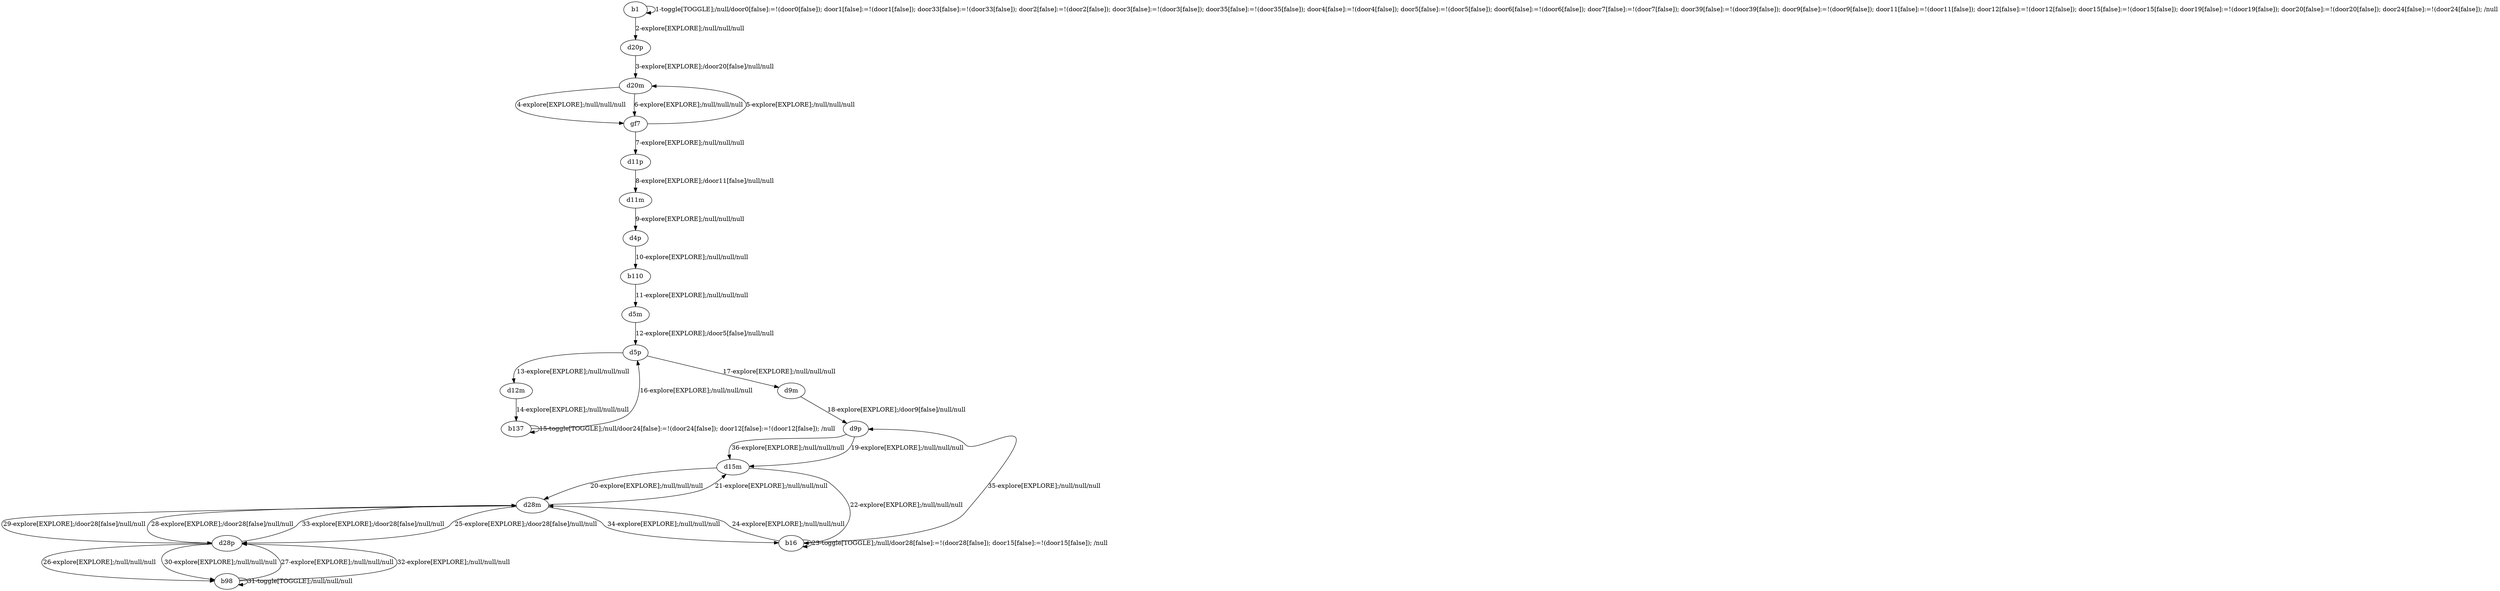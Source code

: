 # Total number of goals covered by this test: 5
# d28p --> b98
# b98 --> d28p
# b98 --> b98
# d28m --> d28p
# d28p --> d28m

digraph g {
"b1" -> "b1" [label = "1-toggle[TOGGLE];/null/door0[false]:=!(door0[false]); door1[false]:=!(door1[false]); door33[false]:=!(door33[false]); door2[false]:=!(door2[false]); door3[false]:=!(door3[false]); door35[false]:=!(door35[false]); door4[false]:=!(door4[false]); door5[false]:=!(door5[false]); door6[false]:=!(door6[false]); door7[false]:=!(door7[false]); door39[false]:=!(door39[false]); door9[false]:=!(door9[false]); door11[false]:=!(door11[false]); door12[false]:=!(door12[false]); door15[false]:=!(door15[false]); door19[false]:=!(door19[false]); door20[false]:=!(door20[false]); door24[false]:=!(door24[false]); /null"];
"b1" -> "d20p" [label = "2-explore[EXPLORE];/null/null/null"];
"d20p" -> "d20m" [label = "3-explore[EXPLORE];/door20[false]/null/null"];
"d20m" -> "gf7" [label = "4-explore[EXPLORE];/null/null/null"];
"gf7" -> "d20m" [label = "5-explore[EXPLORE];/null/null/null"];
"d20m" -> "gf7" [label = "6-explore[EXPLORE];/null/null/null"];
"gf7" -> "d11p" [label = "7-explore[EXPLORE];/null/null/null"];
"d11p" -> "d11m" [label = "8-explore[EXPLORE];/door11[false]/null/null"];
"d11m" -> "d4p" [label = "9-explore[EXPLORE];/null/null/null"];
"d4p" -> "b110" [label = "10-explore[EXPLORE];/null/null/null"];
"b110" -> "d5m" [label = "11-explore[EXPLORE];/null/null/null"];
"d5m" -> "d5p" [label = "12-explore[EXPLORE];/door5[false]/null/null"];
"d5p" -> "d12m" [label = "13-explore[EXPLORE];/null/null/null"];
"d12m" -> "b137" [label = "14-explore[EXPLORE];/null/null/null"];
"b137" -> "b137" [label = "15-toggle[TOGGLE];/null/door24[false]:=!(door24[false]); door12[false]:=!(door12[false]); /null"];
"b137" -> "d5p" [label = "16-explore[EXPLORE];/null/null/null"];
"d5p" -> "d9m" [label = "17-explore[EXPLORE];/null/null/null"];
"d9m" -> "d9p" [label = "18-explore[EXPLORE];/door9[false]/null/null"];
"d9p" -> "d15m" [label = "19-explore[EXPLORE];/null/null/null"];
"d15m" -> "d28m" [label = "20-explore[EXPLORE];/null/null/null"];
"d28m" -> "d15m" [label = "21-explore[EXPLORE];/null/null/null"];
"d15m" -> "b16" [label = "22-explore[EXPLORE];/null/null/null"];
"b16" -> "b16" [label = "23-toggle[TOGGLE];/null/door28[false]:=!(door28[false]); door15[false]:=!(door15[false]); /null"];
"b16" -> "d28m" [label = "24-explore[EXPLORE];/null/null/null"];
"d28m" -> "d28p" [label = "25-explore[EXPLORE];/door28[false]/null/null"];
"d28p" -> "b98" [label = "26-explore[EXPLORE];/null/null/null"];
"b98" -> "d28p" [label = "27-explore[EXPLORE];/null/null/null"];
"d28p" -> "d28m" [label = "28-explore[EXPLORE];/door28[false]/null/null"];
"d28m" -> "d28p" [label = "29-explore[EXPLORE];/door28[false]/null/null"];
"d28p" -> "b98" [label = "30-explore[EXPLORE];/null/null/null"];
"b98" -> "b98" [label = "31-toggle[TOGGLE];/null/null/null"];
"b98" -> "d28p" [label = "32-explore[EXPLORE];/null/null/null"];
"d28p" -> "d28m" [label = "33-explore[EXPLORE];/door28[false]/null/null"];
"d28m" -> "b16" [label = "34-explore[EXPLORE];/null/null/null"];
"b16" -> "d9p" [label = "35-explore[EXPLORE];/null/null/null"];
"d9p" -> "d15m" [label = "36-explore[EXPLORE];/null/null/null"];
}